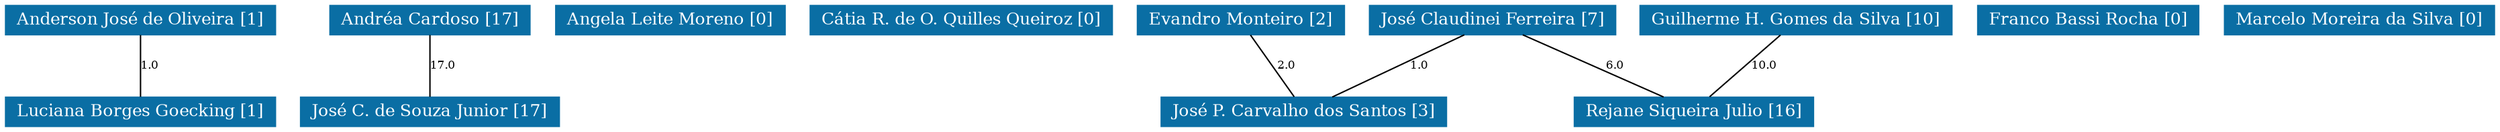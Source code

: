 strict graph grafo2 {
	graph [bb="0,0,1480,87",
		id=grafo2,
		overlap=False
	];
	node [fontsize=12,
		label="\N",
		shape=rectangle,
		style=filled
	];
	0	 [URL="membro-1349156075777095.html",
		color="#0A6EA4",
		fontcolor="#FFFFFF",
		height=0.29167,
		label="Anderson José de Oliveira [1]",
		pos="79,76.5",
		width=2.1944];
	10	 [URL="membro-4139948635593421.html",
		color="#0A6EA4",
		fontcolor="#FFFFFF",
		height=0.29167,
		label="Luciana Borges Goecking [1]",
		pos="79,10.5",
		width=2.1944];
	0 -- 10	 [fontsize=8,
		label=1.0,
		lp="84,43.5",
		pos="79,65.896 79,53.653 79,33.622 79,21.297"];
	1	 [URL="membro-6016565950437007.html",
		color="#0A6EA4",
		fontcolor="#FFFFFF",
		height=0.29167,
		label="Andréa Cardoso [17]",
		pos="252,76.5",
		width=1.625];
	7	 [URL="membro-1690570104837528.html",
		color="#0A6EA4",
		fontcolor="#FFFFFF",
		height=0.29167,
		label="José C. de Souza Junior [17]",
		pos="252,10.5",
		width=2.1111];
	1 -- 7	 [fontsize=8,
		label=17.0,
		lp="258.5,43.5",
		pos="252,65.896 252,53.653 252,33.622 252,21.297"];
	2	 [URL="membro-5106302431642025.html",
		color="#0A6EA4",
		fontcolor="#FFFFFF",
		height=0.29167,
		label="Angela Leite Moreno [0]",
		pos="396,76.5",
		width=1.875];
	3	 [URL="membro-0061488493893247.html",
		color="#0A6EA4",
		fontcolor="#FFFFFF",
		height=0.29167,
		label="Cátia R. de O. Quilles Queiroz [0]",
		pos="571,76.5",
		width=2.4861];
	4	 [URL="membro-3089568911577519.html",
		color="#0A6EA4",
		fontcolor="#FFFFFF",
		height=0.29167,
		label="Evandro Monteiro [2]",
		pos="739,76.5",
		width=1.6667];
	9	 [URL="membro-9393213180145144.html",
		color="#0A6EA4",
		fontcolor="#FFFFFF",
		height=0.29167,
		label="José P. Carvalho dos Santos [3]",
		pos="776,10.5",
		width=2.3056];
	4 -- 9	 [fontsize=8,
		label=2.0,
		lp="765,43.5",
		pos="744.94,65.896 751.81,53.653 763.04,33.622 769.95,21.297"];
	5	 [URL="membro-0165435409542220.html",
		color="#0A6EA4",
		fontcolor="#FFFFFF",
		height=0.29167,
		label="Franco Bassi Rocha [0]",
		pos="1244,76.5",
		width=1.7778];
	6	 [URL="membro-5817829882396943.html",
		color="#0A6EA4",
		fontcolor="#FFFFFF",
		height=0.29167,
		label="Guilherme H. Gomes da Silva [10]",
		pos="1070,76.5",
		width=2.5417];
	12	 [URL="membro-1798884495942862.html",
		color="#0A6EA4",
		fontcolor="#FFFFFF",
		height=0.29167,
		label="Rejane Siqueira Julio [16]",
		pos="1009,10.5",
		width=1.9306];
	6 -- 12	 [fontsize=8,
		label=10.0,
		lp="1051,43.5",
		pos="1060.2,65.896 1048.9,53.653 1030.4,33.622 1019,21.297"];
	8	 [URL="membro-6808752952332925.html",
		color="#0A6EA4",
		fontcolor="#FFFFFF",
		height=0.29167,
		label="José Claudinei Ferreira [7]",
		pos="889,76.5",
		width=1.9861];
	8 -- 9	 [fontsize=8,
		label=1.0,
		lp="845,43.5",
		pos="870.84,65.896 849.76,53.58 815.18,33.383 794.11,21.078"];
	8 -- 12	 [fontsize=8,
		label=6.0,
		lp="962,43.5",
		pos="908.28,65.896 930.67,53.58 967.39,33.383 989.77,21.078"];
	11	 [URL="membro-6715092420026095.html",
		color="#0A6EA4",
		fontcolor="#FFFFFF",
		height=0.29167,
		label="Marcelo Moreira da Silva [0]",
		pos="1403,76.5",
		width=2.1389];
}
